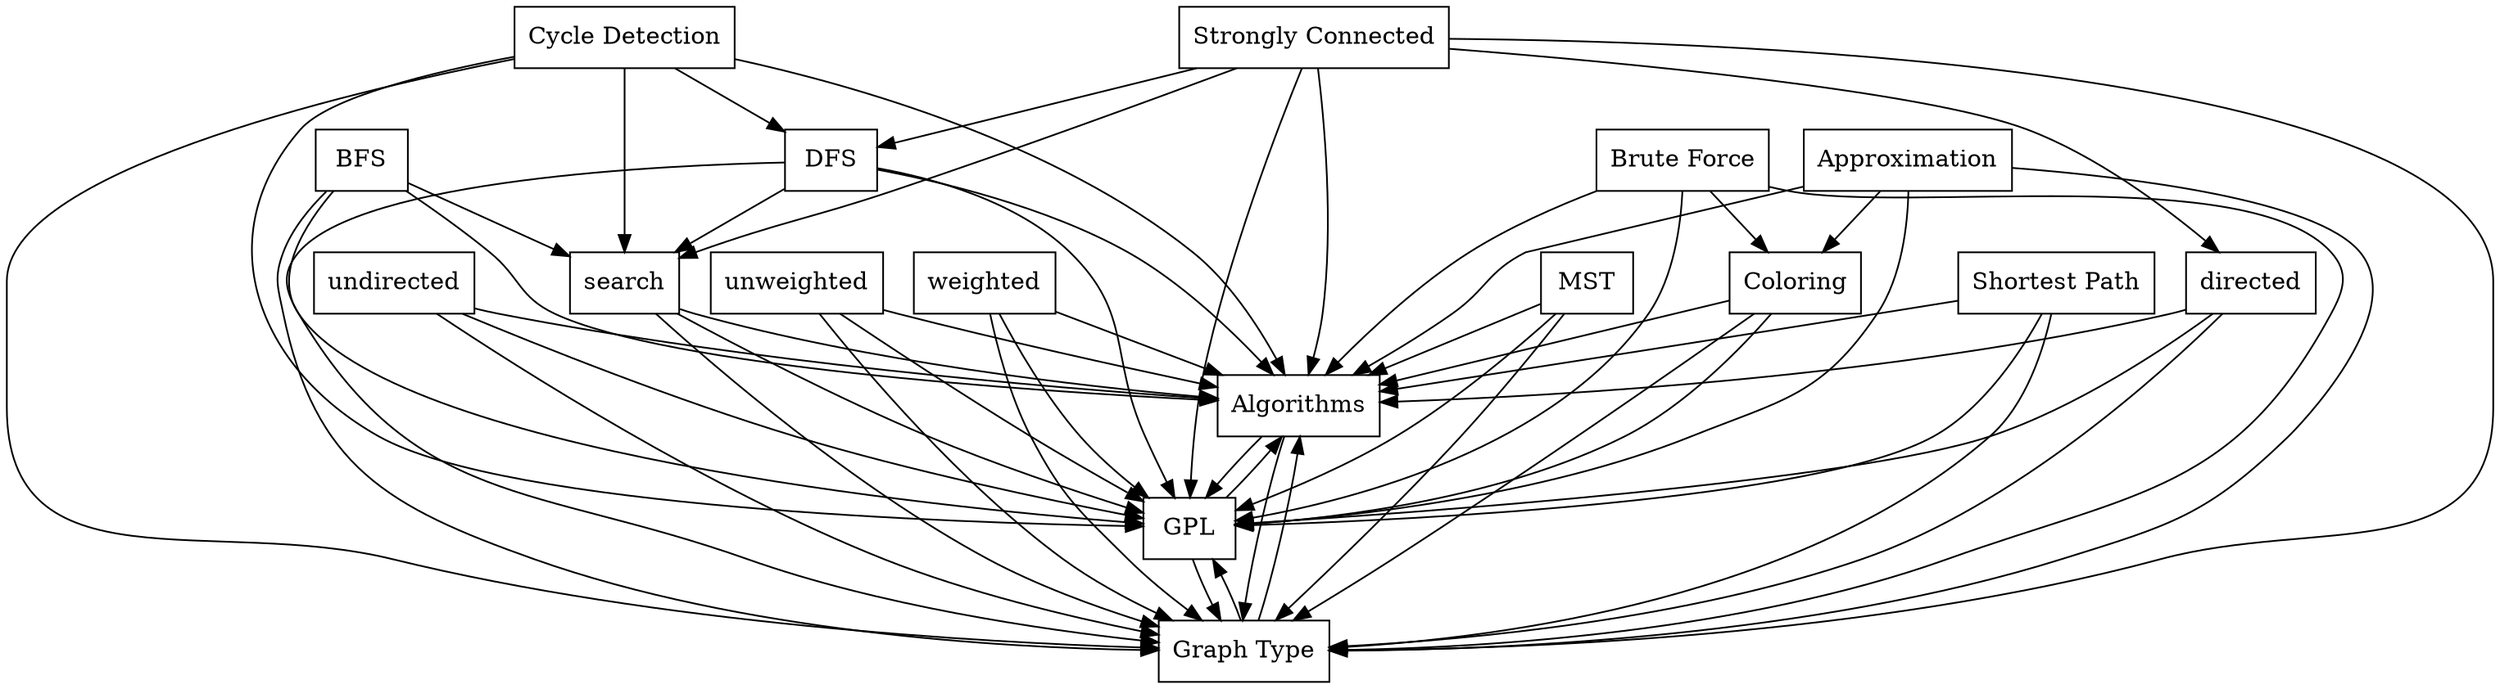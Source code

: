 digraph{
graph [rankdir=TB];
node [shape=box];
edge [arrowhead=normal];
0[label="Shortest Path",]
1[label="Algorithms",]
2[label="Cycle Detection",]
3[label="DFS",]
4[label="GPL",]
5[label="weighted",]
6[label="undirected",]
7[label="search",]
8[label="Graph Type",]
9[label="BFS",]
10[label="directed",]
11[label="Strongly Connected",]
12[label="unweighted",]
13[label="Approximation",]
14[label="MST",]
15[label="Coloring",]
16[label="Brute Force",]
0->1[label="",]
0->4[label="",]
0->8[label="",]
1->4[label="",]
1->8[label="",]
2->1[label="",]
2->3[label="",]
2->4[label="",]
2->7[label="",]
2->8[label="",]
3->1[label="",]
3->4[label="",]
3->7[label="",]
3->8[label="",]
4->1[label="",]
4->8[label="",]
5->1[label="",]
5->4[label="",]
5->8[label="",]
6->1[label="",]
6->4[label="",]
6->8[label="",]
7->1[label="",]
7->4[label="",]
7->8[label="",]
8->1[label="",]
8->4[label="",]
9->1[label="",]
9->4[label="",]
9->7[label="",]
9->8[label="",]
10->1[label="",]
10->4[label="",]
10->8[label="",]
11->1[label="",]
11->3[label="",]
11->4[label="",]
11->7[label="",]
11->8[label="",]
11->10[label="",]
12->1[label="",]
12->4[label="",]
12->8[label="",]
13->1[label="",]
13->4[label="",]
13->8[label="",]
13->15[label="",]
14->1[label="",]
14->4[label="",]
14->8[label="",]
15->1[label="",]
15->4[label="",]
15->8[label="",]
16->1[label="",]
16->4[label="",]
16->8[label="",]
16->15[label="",]
}
